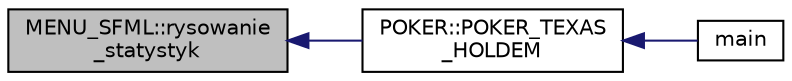 digraph "MENU_SFML::rysowanie_statystyk"
{
  edge [fontname="Helvetica",fontsize="10",labelfontname="Helvetica",labelfontsize="10"];
  node [fontname="Helvetica",fontsize="10",shape=record];
  rankdir="LR";
  Node22 [label="MENU_SFML::rysowanie\l_statystyk",height=0.2,width=0.4,color="black", fillcolor="grey75", style="filled", fontcolor="black"];
  Node22 -> Node23 [dir="back",color="midnightblue",fontsize="10",style="solid",fontname="Helvetica"];
  Node23 [label="POKER::POKER_TEXAS\l_HOLDEM",height=0.2,width=0.4,color="black", fillcolor="white", style="filled",URL="$class_p_o_k_e_r.html#a1d4eb473893f8f365295141db9542078"];
  Node23 -> Node24 [dir="back",color="midnightblue",fontsize="10",style="solid",fontname="Helvetica"];
  Node24 [label="main",height=0.2,width=0.4,color="black", fillcolor="white", style="filled",URL="$_m_a_i_n_8cpp.html#ae66f6b31b5ad750f1fe042a706a4e3d4"];
}
